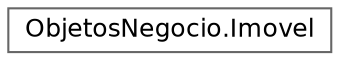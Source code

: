 digraph "Graphical Class Hierarchy"
{
 // LATEX_PDF_SIZE
  bgcolor="transparent";
  edge [fontname=Helvetica,fontsize=12,labelfontname=Helvetica,labelfontsize=10];
  node [fontname=Helvetica,fontsize=12,shape=box,height=0.2,width=0.4];
  rankdir="LR";
  Node0 [id="Node000000",label="ObjetosNegocio.Imovel",height=0.2,width=0.4,color="grey40", fillcolor="white", style="filled",URL="$class_objetos_negocio_1_1_imovel.html",tooltip="Representa um imóvel no contexto do sistema."];
}
